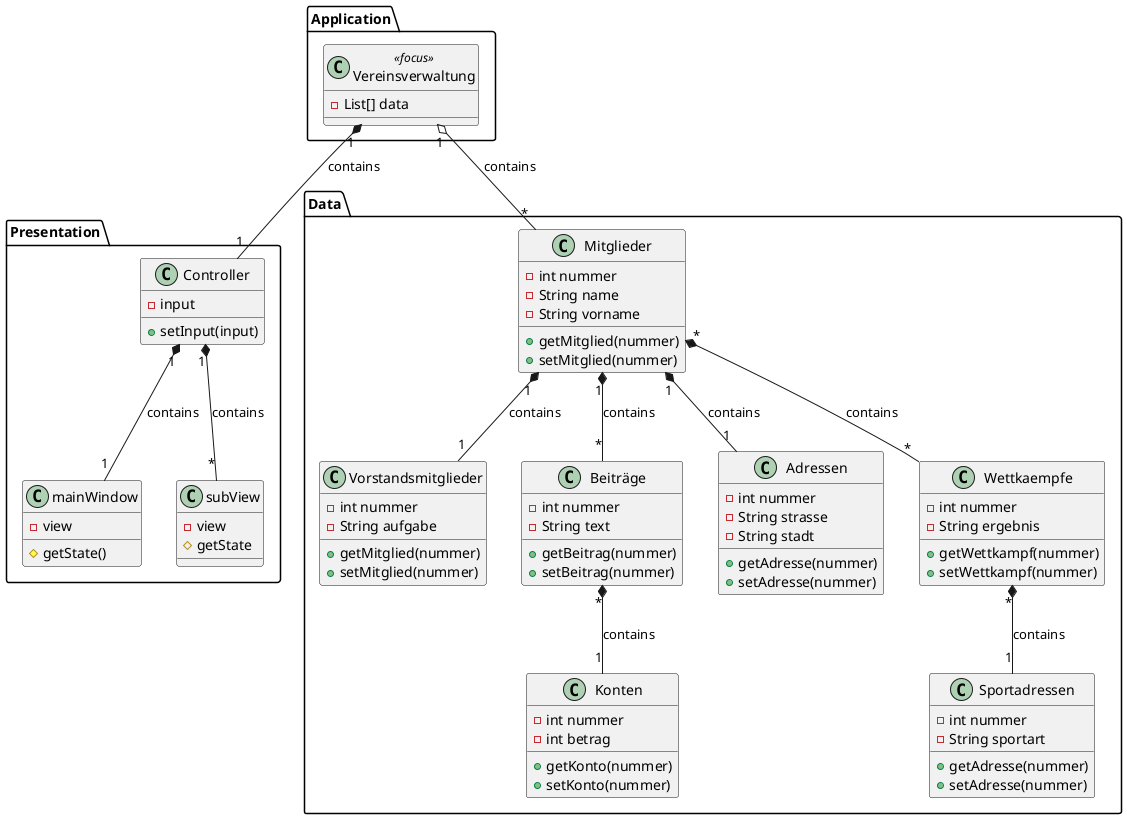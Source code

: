 @startuml
'https://plantuml.com/class-diagram

package Application {
    class Vereinsverwaltung << focus >> {
        -List[] data
    }
}

package Presentation {
    class mainWindow {
        -view
        #getState()
    }

    class subView {
        -view
        #getState
    }

    class Controller {
        -input
        +setInput(input)
    }

    Controller "1" *-- "1" mainWindow :contains
    Controller "1" *-- "*" subView :contains
}

package Data {
    class Mitglieder {
        -int nummer
        -String name
        -String vorname
        +getMitglied(nummer)
        +setMitglied(nummer)
    }

    class Vorstandsmitglieder {
        -int nummer
        -String aufgabe
        +getMitglied(nummer)
        +setMitglied(nummer)
    }

    class Beiträge {
        -int nummer
        -String text
        +getBeitrag(nummer)
        +setBeitrag(nummer)
    }

    class Konten {
        -int nummer
        -int betrag
        +getKonto(nummer)
        +setKonto(nummer)
    }

    class Adressen {
        -int nummer
        -String strasse
        -String stadt
        +getAdresse(nummer)
        +setAdresse(nummer)
    }

    class Sportadressen {
        -int nummer
        -String sportart
        +getAdresse(nummer)
        +setAdresse(nummer)
    }

    class Wettkaempfe {
        -int nummer
        -String ergebnis
        +getWettkampf(nummer)
        +setWettkampf(nummer)
    }

    Mitglieder "1" *-- "1" Vorstandsmitglieder :contains
    Mitglieder "1" *-- "*" Beiträge :contains
    Mitglieder "1" *-- "1" Adressen :contains
    Wettkaempfe "*" *-- "1" Sportadressen :contains
    Beiträge "*" *-- "1" Konten :contains
    Mitglieder "*" *-- "*" Wettkaempfe :contains
 }

 Vereinsverwaltung "1" o-- "*" Mitglieder :contains
 Vereinsverwaltung "1" *-- "1" Controller :contains
@enduml